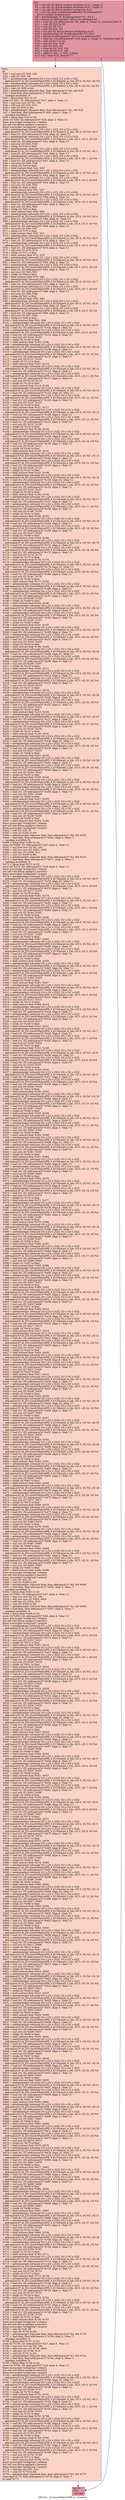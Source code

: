 digraph "CFG for '_Z11mult2MatrixPfS_S_' function" {
	label="CFG for '_Z11mult2MatrixPfS_S_' function";

	Node0x4961f60 [shape=record,color="#b70d28ff", style=filled, fillcolor="#b70d2870",label="{%3:\l  %4 = tail call i32 @llvm.amdgcn.workitem.id.x(), !range !4\l  %5 = tail call i32 @llvm.amdgcn.workitem.id.y(), !range !4\l  %6 = tail call i32 @llvm.amdgcn.workgroup.id.x()\l  %7 = tail call align 4 dereferenceable(64) i8 addrspace(4)*\l... @llvm.amdgcn.dispatch.ptr()\l  %8 = getelementptr i8, i8 addrspace(4)* %7, i64 4\l  %9 = bitcast i8 addrspace(4)* %8 to i16 addrspace(4)*\l  %10 = load i16, i16 addrspace(4)* %9, align 4, !range !5, !invariant.load !6\l  %11 = zext i16 %10 to i32\l  %12 = mul i32 %6, %11\l  %13 = add i32 %12, %4\l  %14 = tail call i32 @llvm.amdgcn.workgroup.id.y()\l  %15 = getelementptr i8, i8 addrspace(4)* %7, i64 6\l  %16 = bitcast i8 addrspace(4)* %15 to i16 addrspace(4)*\l  %17 = load i16, i16 addrspace(4)* %16, align 2, !range !5, !invariant.load !6\l  %18 = zext i16 %17 to i32\l  %19 = mul i32 %14, %18\l  %20 = add i32 %19, %5\l  %21 = icmp slt i32 %20, 100\l  %22 = icmp slt i32 %13, 100\l  %23 = select i1 %21, i1 %22, i1 false\l  br i1 %23, label %24, label %777\l|{<s0>T|<s1>F}}"];
	Node0x4961f60:s0 -> Node0x4965a20;
	Node0x4961f60:s1 -> Node0x4965ab0;
	Node0x4965a20 [shape=record,color="#3d50c3ff", style=filled, fillcolor="#f59c7d70",label="{%24:\l24:                                               \l  %25 = mul nsw i32 %20, 100\l  %26 = add i32 %25, %4\l  %27 = getelementptr inbounds [32 x [32 x i32]], [32 x [32 x i32]]\l... addrspace(3)* @_ZZ11mult2MatrixPfS_S_E13shared_m_tile, i32 0, i32 %5, i32 %4\l  %28 = getelementptr inbounds [32 x [32 x i32]], [32 x [32 x i32]]\l... addrspace(3)* @_ZZ11mult2MatrixPfS_S_E13shared_n_tile, i32 0, i32 %5, i32 %4\l  %29 = sext i32 %26 to i64\l  %30 = getelementptr inbounds float, float addrspace(1)* %0, i64 %29\l  %31 = load float, float addrspace(1)* %30, align 4, !tbaa !7,\l... !amdgpu.noclobber !6\l  %32 = fptosi float %31 to i32\l  store i32 %32, i32 addrspace(3)* %27, align 4, !tbaa !11\l  %33 = mul nuw nsw i32 %5, 100\l  %34 = add nsw i32 %33, %13\l  %35 = sext i32 %34 to i64\l  %36 = getelementptr inbounds float, float addrspace(1)* %1, i64 %35\l  %37 = load float, float addrspace(1)* %36, align 4, !tbaa !7,\l... !amdgpu.noclobber !6\l  %38 = fptosi float %37 to i32\l  store i32 %38, i32 addrspace(3)* %28, align 4, !tbaa !11\l  fence syncscope(\"workgroup\") release\l  tail call void @llvm.amdgcn.s.barrier()\l  fence syncscope(\"workgroup\") acquire\l  %39 = getelementptr inbounds [32 x [32 x i32]], [32 x [32 x i32]]\l... addrspace(3)* @_ZZ11mult2MatrixPfS_S_E13shared_m_tile, i32 0, i32 %5, i32 0\l  %40 = load i32, i32 addrspace(3)* %39, align 16, !tbaa !11\l  %41 = getelementptr inbounds [32 x [32 x i32]], [32 x [32 x i32]]\l... addrspace(3)* @_ZZ11mult2MatrixPfS_S_E13shared_n_tile, i32 0, i32 0, i32 %4\l  %42 = load i32, i32 addrspace(3)* %41, align 4, !tbaa !11\l  %43 = mul nsw i32 %42, %40\l  %44 = sitofp i32 %43 to float\l  %45 = getelementptr inbounds [32 x [32 x i32]], [32 x [32 x i32]]\l... addrspace(3)* @_ZZ11mult2MatrixPfS_S_E13shared_m_tile, i32 0, i32 %5, i32 1\l  %46 = load i32, i32 addrspace(3)* %45, align 4, !tbaa !11\l  %47 = getelementptr inbounds [32 x [32 x i32]], [32 x [32 x i32]]\l... addrspace(3)* @_ZZ11mult2MatrixPfS_S_E13shared_n_tile, i32 0, i32 1, i32 %4\l  %48 = load i32, i32 addrspace(3)* %47, align 4, !tbaa !11\l  %49 = mul nsw i32 %48, %46\l  %50 = sitofp i32 %49 to float\l  %51 = fadd contract float %44, %50\l  %52 = getelementptr inbounds [32 x [32 x i32]], [32 x [32 x i32]]\l... addrspace(3)* @_ZZ11mult2MatrixPfS_S_E13shared_m_tile, i32 0, i32 %5, i32 2\l  %53 = load i32, i32 addrspace(3)* %52, align 8, !tbaa !11\l  %54 = getelementptr inbounds [32 x [32 x i32]], [32 x [32 x i32]]\l... addrspace(3)* @_ZZ11mult2MatrixPfS_S_E13shared_n_tile, i32 0, i32 2, i32 %4\l  %55 = load i32, i32 addrspace(3)* %54, align 4, !tbaa !11\l  %56 = mul nsw i32 %55, %53\l  %57 = sitofp i32 %56 to float\l  %58 = fadd contract float %51, %57\l  %59 = getelementptr inbounds [32 x [32 x i32]], [32 x [32 x i32]]\l... addrspace(3)* @_ZZ11mult2MatrixPfS_S_E13shared_m_tile, i32 0, i32 %5, i32 3\l  %60 = load i32, i32 addrspace(3)* %59, align 4, !tbaa !11\l  %61 = getelementptr inbounds [32 x [32 x i32]], [32 x [32 x i32]]\l... addrspace(3)* @_ZZ11mult2MatrixPfS_S_E13shared_n_tile, i32 0, i32 3, i32 %4\l  %62 = load i32, i32 addrspace(3)* %61, align 4, !tbaa !11\l  %63 = mul nsw i32 %62, %60\l  %64 = sitofp i32 %63 to float\l  %65 = fadd contract float %58, %64\l  %66 = getelementptr inbounds [32 x [32 x i32]], [32 x [32 x i32]]\l... addrspace(3)* @_ZZ11mult2MatrixPfS_S_E13shared_m_tile, i32 0, i32 %5, i32 4\l  %67 = load i32, i32 addrspace(3)* %66, align 16, !tbaa !11\l  %68 = getelementptr inbounds [32 x [32 x i32]], [32 x [32 x i32]]\l... addrspace(3)* @_ZZ11mult2MatrixPfS_S_E13shared_n_tile, i32 0, i32 4, i32 %4\l  %69 = load i32, i32 addrspace(3)* %68, align 4, !tbaa !11\l  %70 = mul nsw i32 %69, %67\l  %71 = sitofp i32 %70 to float\l  %72 = fadd contract float %65, %71\l  %73 = getelementptr inbounds [32 x [32 x i32]], [32 x [32 x i32]]\l... addrspace(3)* @_ZZ11mult2MatrixPfS_S_E13shared_m_tile, i32 0, i32 %5, i32 5\l  %74 = load i32, i32 addrspace(3)* %73, align 4, !tbaa !11\l  %75 = getelementptr inbounds [32 x [32 x i32]], [32 x [32 x i32]]\l... addrspace(3)* @_ZZ11mult2MatrixPfS_S_E13shared_n_tile, i32 0, i32 5, i32 %4\l  %76 = load i32, i32 addrspace(3)* %75, align 4, !tbaa !11\l  %77 = mul nsw i32 %76, %74\l  %78 = sitofp i32 %77 to float\l  %79 = fadd contract float %72, %78\l  %80 = getelementptr inbounds [32 x [32 x i32]], [32 x [32 x i32]]\l... addrspace(3)* @_ZZ11mult2MatrixPfS_S_E13shared_m_tile, i32 0, i32 %5, i32 6\l  %81 = load i32, i32 addrspace(3)* %80, align 8, !tbaa !11\l  %82 = getelementptr inbounds [32 x [32 x i32]], [32 x [32 x i32]]\l... addrspace(3)* @_ZZ11mult2MatrixPfS_S_E13shared_n_tile, i32 0, i32 6, i32 %4\l  %83 = load i32, i32 addrspace(3)* %82, align 4, !tbaa !11\l  %84 = mul nsw i32 %83, %81\l  %85 = sitofp i32 %84 to float\l  %86 = fadd contract float %79, %85\l  %87 = getelementptr inbounds [32 x [32 x i32]], [32 x [32 x i32]]\l... addrspace(3)* @_ZZ11mult2MatrixPfS_S_E13shared_m_tile, i32 0, i32 %5, i32 7\l  %88 = load i32, i32 addrspace(3)* %87, align 4, !tbaa !11\l  %89 = getelementptr inbounds [32 x [32 x i32]], [32 x [32 x i32]]\l... addrspace(3)* @_ZZ11mult2MatrixPfS_S_E13shared_n_tile, i32 0, i32 7, i32 %4\l  %90 = load i32, i32 addrspace(3)* %89, align 4, !tbaa !11\l  %91 = mul nsw i32 %90, %88\l  %92 = sitofp i32 %91 to float\l  %93 = fadd contract float %86, %92\l  %94 = getelementptr inbounds [32 x [32 x i32]], [32 x [32 x i32]]\l... addrspace(3)* @_ZZ11mult2MatrixPfS_S_E13shared_m_tile, i32 0, i32 %5, i32 8\l  %95 = load i32, i32 addrspace(3)* %94, align 16, !tbaa !11\l  %96 = getelementptr inbounds [32 x [32 x i32]], [32 x [32 x i32]]\l... addrspace(3)* @_ZZ11mult2MatrixPfS_S_E13shared_n_tile, i32 0, i32 8, i32 %4\l  %97 = load i32, i32 addrspace(3)* %96, align 4, !tbaa !11\l  %98 = mul nsw i32 %97, %95\l  %99 = sitofp i32 %98 to float\l  %100 = fadd contract float %93, %99\l  %101 = getelementptr inbounds [32 x [32 x i32]], [32 x [32 x i32]]\l... addrspace(3)* @_ZZ11mult2MatrixPfS_S_E13shared_m_tile, i32 0, i32 %5, i32 9\l  %102 = load i32, i32 addrspace(3)* %101, align 4, !tbaa !11\l  %103 = getelementptr inbounds [32 x [32 x i32]], [32 x [32 x i32]]\l... addrspace(3)* @_ZZ11mult2MatrixPfS_S_E13shared_n_tile, i32 0, i32 9, i32 %4\l  %104 = load i32, i32 addrspace(3)* %103, align 4, !tbaa !11\l  %105 = mul nsw i32 %104, %102\l  %106 = sitofp i32 %105 to float\l  %107 = fadd contract float %100, %106\l  %108 = getelementptr inbounds [32 x [32 x i32]], [32 x [32 x i32]]\l... addrspace(3)* @_ZZ11mult2MatrixPfS_S_E13shared_m_tile, i32 0, i32 %5, i32 10\l  %109 = load i32, i32 addrspace(3)* %108, align 8, !tbaa !11\l  %110 = getelementptr inbounds [32 x [32 x i32]], [32 x [32 x i32]]\l... addrspace(3)* @_ZZ11mult2MatrixPfS_S_E13shared_n_tile, i32 0, i32 10, i32 %4\l  %111 = load i32, i32 addrspace(3)* %110, align 4, !tbaa !11\l  %112 = mul nsw i32 %111, %109\l  %113 = sitofp i32 %112 to float\l  %114 = fadd contract float %107, %113\l  %115 = getelementptr inbounds [32 x [32 x i32]], [32 x [32 x i32]]\l... addrspace(3)* @_ZZ11mult2MatrixPfS_S_E13shared_m_tile, i32 0, i32 %5, i32 11\l  %116 = load i32, i32 addrspace(3)* %115, align 4, !tbaa !11\l  %117 = getelementptr inbounds [32 x [32 x i32]], [32 x [32 x i32]]\l... addrspace(3)* @_ZZ11mult2MatrixPfS_S_E13shared_n_tile, i32 0, i32 11, i32 %4\l  %118 = load i32, i32 addrspace(3)* %117, align 4, !tbaa !11\l  %119 = mul nsw i32 %118, %116\l  %120 = sitofp i32 %119 to float\l  %121 = fadd contract float %114, %120\l  %122 = getelementptr inbounds [32 x [32 x i32]], [32 x [32 x i32]]\l... addrspace(3)* @_ZZ11mult2MatrixPfS_S_E13shared_m_tile, i32 0, i32 %5, i32 12\l  %123 = load i32, i32 addrspace(3)* %122, align 16, !tbaa !11\l  %124 = getelementptr inbounds [32 x [32 x i32]], [32 x [32 x i32]]\l... addrspace(3)* @_ZZ11mult2MatrixPfS_S_E13shared_n_tile, i32 0, i32 12, i32 %4\l  %125 = load i32, i32 addrspace(3)* %124, align 4, !tbaa !11\l  %126 = mul nsw i32 %125, %123\l  %127 = sitofp i32 %126 to float\l  %128 = fadd contract float %121, %127\l  %129 = getelementptr inbounds [32 x [32 x i32]], [32 x [32 x i32]]\l... addrspace(3)* @_ZZ11mult2MatrixPfS_S_E13shared_m_tile, i32 0, i32 %5, i32 13\l  %130 = load i32, i32 addrspace(3)* %129, align 4, !tbaa !11\l  %131 = getelementptr inbounds [32 x [32 x i32]], [32 x [32 x i32]]\l... addrspace(3)* @_ZZ11mult2MatrixPfS_S_E13shared_n_tile, i32 0, i32 13, i32 %4\l  %132 = load i32, i32 addrspace(3)* %131, align 4, !tbaa !11\l  %133 = mul nsw i32 %132, %130\l  %134 = sitofp i32 %133 to float\l  %135 = fadd contract float %128, %134\l  %136 = getelementptr inbounds [32 x [32 x i32]], [32 x [32 x i32]]\l... addrspace(3)* @_ZZ11mult2MatrixPfS_S_E13shared_m_tile, i32 0, i32 %5, i32 14\l  %137 = load i32, i32 addrspace(3)* %136, align 8, !tbaa !11\l  %138 = getelementptr inbounds [32 x [32 x i32]], [32 x [32 x i32]]\l... addrspace(3)* @_ZZ11mult2MatrixPfS_S_E13shared_n_tile, i32 0, i32 14, i32 %4\l  %139 = load i32, i32 addrspace(3)* %138, align 4, !tbaa !11\l  %140 = mul nsw i32 %139, %137\l  %141 = sitofp i32 %140 to float\l  %142 = fadd contract float %135, %141\l  %143 = getelementptr inbounds [32 x [32 x i32]], [32 x [32 x i32]]\l... addrspace(3)* @_ZZ11mult2MatrixPfS_S_E13shared_m_tile, i32 0, i32 %5, i32 15\l  %144 = load i32, i32 addrspace(3)* %143, align 4, !tbaa !11\l  %145 = getelementptr inbounds [32 x [32 x i32]], [32 x [32 x i32]]\l... addrspace(3)* @_ZZ11mult2MatrixPfS_S_E13shared_n_tile, i32 0, i32 15, i32 %4\l  %146 = load i32, i32 addrspace(3)* %145, align 4, !tbaa !11\l  %147 = mul nsw i32 %146, %144\l  %148 = sitofp i32 %147 to float\l  %149 = fadd contract float %142, %148\l  %150 = getelementptr inbounds [32 x [32 x i32]], [32 x [32 x i32]]\l... addrspace(3)* @_ZZ11mult2MatrixPfS_S_E13shared_m_tile, i32 0, i32 %5, i32 16\l  %151 = load i32, i32 addrspace(3)* %150, align 16, !tbaa !11\l  %152 = getelementptr inbounds [32 x [32 x i32]], [32 x [32 x i32]]\l... addrspace(3)* @_ZZ11mult2MatrixPfS_S_E13shared_n_tile, i32 0, i32 16, i32 %4\l  %153 = load i32, i32 addrspace(3)* %152, align 4, !tbaa !11\l  %154 = mul nsw i32 %153, %151\l  %155 = sitofp i32 %154 to float\l  %156 = fadd contract float %149, %155\l  %157 = getelementptr inbounds [32 x [32 x i32]], [32 x [32 x i32]]\l... addrspace(3)* @_ZZ11mult2MatrixPfS_S_E13shared_m_tile, i32 0, i32 %5, i32 17\l  %158 = load i32, i32 addrspace(3)* %157, align 4, !tbaa !11\l  %159 = getelementptr inbounds [32 x [32 x i32]], [32 x [32 x i32]]\l... addrspace(3)* @_ZZ11mult2MatrixPfS_S_E13shared_n_tile, i32 0, i32 17, i32 %4\l  %160 = load i32, i32 addrspace(3)* %159, align 4, !tbaa !11\l  %161 = mul nsw i32 %160, %158\l  %162 = sitofp i32 %161 to float\l  %163 = fadd contract float %156, %162\l  %164 = getelementptr inbounds [32 x [32 x i32]], [32 x [32 x i32]]\l... addrspace(3)* @_ZZ11mult2MatrixPfS_S_E13shared_m_tile, i32 0, i32 %5, i32 18\l  %165 = load i32, i32 addrspace(3)* %164, align 8, !tbaa !11\l  %166 = getelementptr inbounds [32 x [32 x i32]], [32 x [32 x i32]]\l... addrspace(3)* @_ZZ11mult2MatrixPfS_S_E13shared_n_tile, i32 0, i32 18, i32 %4\l  %167 = load i32, i32 addrspace(3)* %166, align 4, !tbaa !11\l  %168 = mul nsw i32 %167, %165\l  %169 = sitofp i32 %168 to float\l  %170 = fadd contract float %163, %169\l  %171 = getelementptr inbounds [32 x [32 x i32]], [32 x [32 x i32]]\l... addrspace(3)* @_ZZ11mult2MatrixPfS_S_E13shared_m_tile, i32 0, i32 %5, i32 19\l  %172 = load i32, i32 addrspace(3)* %171, align 4, !tbaa !11\l  %173 = getelementptr inbounds [32 x [32 x i32]], [32 x [32 x i32]]\l... addrspace(3)* @_ZZ11mult2MatrixPfS_S_E13shared_n_tile, i32 0, i32 19, i32 %4\l  %174 = load i32, i32 addrspace(3)* %173, align 4, !tbaa !11\l  %175 = mul nsw i32 %174, %172\l  %176 = sitofp i32 %175 to float\l  %177 = fadd contract float %170, %176\l  %178 = getelementptr inbounds [32 x [32 x i32]], [32 x [32 x i32]]\l... addrspace(3)* @_ZZ11mult2MatrixPfS_S_E13shared_m_tile, i32 0, i32 %5, i32 20\l  %179 = load i32, i32 addrspace(3)* %178, align 16, !tbaa !11\l  %180 = getelementptr inbounds [32 x [32 x i32]], [32 x [32 x i32]]\l... addrspace(3)* @_ZZ11mult2MatrixPfS_S_E13shared_n_tile, i32 0, i32 20, i32 %4\l  %181 = load i32, i32 addrspace(3)* %180, align 4, !tbaa !11\l  %182 = mul nsw i32 %181, %179\l  %183 = sitofp i32 %182 to float\l  %184 = fadd contract float %177, %183\l  %185 = getelementptr inbounds [32 x [32 x i32]], [32 x [32 x i32]]\l... addrspace(3)* @_ZZ11mult2MatrixPfS_S_E13shared_m_tile, i32 0, i32 %5, i32 21\l  %186 = load i32, i32 addrspace(3)* %185, align 4, !tbaa !11\l  %187 = getelementptr inbounds [32 x [32 x i32]], [32 x [32 x i32]]\l... addrspace(3)* @_ZZ11mult2MatrixPfS_S_E13shared_n_tile, i32 0, i32 21, i32 %4\l  %188 = load i32, i32 addrspace(3)* %187, align 4, !tbaa !11\l  %189 = mul nsw i32 %188, %186\l  %190 = sitofp i32 %189 to float\l  %191 = fadd contract float %184, %190\l  %192 = getelementptr inbounds [32 x [32 x i32]], [32 x [32 x i32]]\l... addrspace(3)* @_ZZ11mult2MatrixPfS_S_E13shared_m_tile, i32 0, i32 %5, i32 22\l  %193 = load i32, i32 addrspace(3)* %192, align 8, !tbaa !11\l  %194 = getelementptr inbounds [32 x [32 x i32]], [32 x [32 x i32]]\l... addrspace(3)* @_ZZ11mult2MatrixPfS_S_E13shared_n_tile, i32 0, i32 22, i32 %4\l  %195 = load i32, i32 addrspace(3)* %194, align 4, !tbaa !11\l  %196 = mul nsw i32 %195, %193\l  %197 = sitofp i32 %196 to float\l  %198 = fadd contract float %191, %197\l  %199 = getelementptr inbounds [32 x [32 x i32]], [32 x [32 x i32]]\l... addrspace(3)* @_ZZ11mult2MatrixPfS_S_E13shared_m_tile, i32 0, i32 %5, i32 23\l  %200 = load i32, i32 addrspace(3)* %199, align 4, !tbaa !11\l  %201 = getelementptr inbounds [32 x [32 x i32]], [32 x [32 x i32]]\l... addrspace(3)* @_ZZ11mult2MatrixPfS_S_E13shared_n_tile, i32 0, i32 23, i32 %4\l  %202 = load i32, i32 addrspace(3)* %201, align 4, !tbaa !11\l  %203 = mul nsw i32 %202, %200\l  %204 = sitofp i32 %203 to float\l  %205 = fadd contract float %198, %204\l  %206 = getelementptr inbounds [32 x [32 x i32]], [32 x [32 x i32]]\l... addrspace(3)* @_ZZ11mult2MatrixPfS_S_E13shared_m_tile, i32 0, i32 %5, i32 24\l  %207 = load i32, i32 addrspace(3)* %206, align 16, !tbaa !11\l  %208 = getelementptr inbounds [32 x [32 x i32]], [32 x [32 x i32]]\l... addrspace(3)* @_ZZ11mult2MatrixPfS_S_E13shared_n_tile, i32 0, i32 24, i32 %4\l  %209 = load i32, i32 addrspace(3)* %208, align 4, !tbaa !11\l  %210 = mul nsw i32 %209, %207\l  %211 = sitofp i32 %210 to float\l  %212 = fadd contract float %205, %211\l  %213 = getelementptr inbounds [32 x [32 x i32]], [32 x [32 x i32]]\l... addrspace(3)* @_ZZ11mult2MatrixPfS_S_E13shared_m_tile, i32 0, i32 %5, i32 25\l  %214 = load i32, i32 addrspace(3)* %213, align 4, !tbaa !11\l  %215 = getelementptr inbounds [32 x [32 x i32]], [32 x [32 x i32]]\l... addrspace(3)* @_ZZ11mult2MatrixPfS_S_E13shared_n_tile, i32 0, i32 25, i32 %4\l  %216 = load i32, i32 addrspace(3)* %215, align 4, !tbaa !11\l  %217 = mul nsw i32 %216, %214\l  %218 = sitofp i32 %217 to float\l  %219 = fadd contract float %212, %218\l  %220 = getelementptr inbounds [32 x [32 x i32]], [32 x [32 x i32]]\l... addrspace(3)* @_ZZ11mult2MatrixPfS_S_E13shared_m_tile, i32 0, i32 %5, i32 26\l  %221 = load i32, i32 addrspace(3)* %220, align 8, !tbaa !11\l  %222 = getelementptr inbounds [32 x [32 x i32]], [32 x [32 x i32]]\l... addrspace(3)* @_ZZ11mult2MatrixPfS_S_E13shared_n_tile, i32 0, i32 26, i32 %4\l  %223 = load i32, i32 addrspace(3)* %222, align 4, !tbaa !11\l  %224 = mul nsw i32 %223, %221\l  %225 = sitofp i32 %224 to float\l  %226 = fadd contract float %219, %225\l  %227 = getelementptr inbounds [32 x [32 x i32]], [32 x [32 x i32]]\l... addrspace(3)* @_ZZ11mult2MatrixPfS_S_E13shared_m_tile, i32 0, i32 %5, i32 27\l  %228 = load i32, i32 addrspace(3)* %227, align 4, !tbaa !11\l  %229 = getelementptr inbounds [32 x [32 x i32]], [32 x [32 x i32]]\l... addrspace(3)* @_ZZ11mult2MatrixPfS_S_E13shared_n_tile, i32 0, i32 27, i32 %4\l  %230 = load i32, i32 addrspace(3)* %229, align 4, !tbaa !11\l  %231 = mul nsw i32 %230, %228\l  %232 = sitofp i32 %231 to float\l  %233 = fadd contract float %226, %232\l  %234 = getelementptr inbounds [32 x [32 x i32]], [32 x [32 x i32]]\l... addrspace(3)* @_ZZ11mult2MatrixPfS_S_E13shared_m_tile, i32 0, i32 %5, i32 28\l  %235 = load i32, i32 addrspace(3)* %234, align 16, !tbaa !11\l  %236 = getelementptr inbounds [32 x [32 x i32]], [32 x [32 x i32]]\l... addrspace(3)* @_ZZ11mult2MatrixPfS_S_E13shared_n_tile, i32 0, i32 28, i32 %4\l  %237 = load i32, i32 addrspace(3)* %236, align 4, !tbaa !11\l  %238 = mul nsw i32 %237, %235\l  %239 = sitofp i32 %238 to float\l  %240 = fadd contract float %233, %239\l  %241 = getelementptr inbounds [32 x [32 x i32]], [32 x [32 x i32]]\l... addrspace(3)* @_ZZ11mult2MatrixPfS_S_E13shared_m_tile, i32 0, i32 %5, i32 29\l  %242 = load i32, i32 addrspace(3)* %241, align 4, !tbaa !11\l  %243 = getelementptr inbounds [32 x [32 x i32]], [32 x [32 x i32]]\l... addrspace(3)* @_ZZ11mult2MatrixPfS_S_E13shared_n_tile, i32 0, i32 29, i32 %4\l  %244 = load i32, i32 addrspace(3)* %243, align 4, !tbaa !11\l  %245 = mul nsw i32 %244, %242\l  %246 = sitofp i32 %245 to float\l  %247 = fadd contract float %240, %246\l  %248 = getelementptr inbounds [32 x [32 x i32]], [32 x [32 x i32]]\l... addrspace(3)* @_ZZ11mult2MatrixPfS_S_E13shared_m_tile, i32 0, i32 %5, i32 30\l  %249 = load i32, i32 addrspace(3)* %248, align 8, !tbaa !11\l  %250 = getelementptr inbounds [32 x [32 x i32]], [32 x [32 x i32]]\l... addrspace(3)* @_ZZ11mult2MatrixPfS_S_E13shared_n_tile, i32 0, i32 30, i32 %4\l  %251 = load i32, i32 addrspace(3)* %250, align 4, !tbaa !11\l  %252 = mul nsw i32 %251, %249\l  %253 = sitofp i32 %252 to float\l  %254 = fadd contract float %247, %253\l  %255 = getelementptr inbounds [32 x [32 x i32]], [32 x [32 x i32]]\l... addrspace(3)* @_ZZ11mult2MatrixPfS_S_E13shared_m_tile, i32 0, i32 %5, i32 31\l  %256 = load i32, i32 addrspace(3)* %255, align 4, !tbaa !11\l  %257 = getelementptr inbounds [32 x [32 x i32]], [32 x [32 x i32]]\l... addrspace(3)* @_ZZ11mult2MatrixPfS_S_E13shared_n_tile, i32 0, i32 31, i32 %4\l  %258 = load i32, i32 addrspace(3)* %257, align 4, !tbaa !11\l  %259 = mul nsw i32 %258, %256\l  %260 = sitofp i32 %259 to float\l  %261 = fadd contract float %254, %260\l  fence syncscope(\"workgroup\") release\l  tail call void @llvm.amdgcn.s.barrier()\l  fence syncscope(\"workgroup\") acquire\l  %262 = add i32 %26, 32\l  %263 = sext i32 %262 to i64\l  %264 = getelementptr inbounds float, float addrspace(1)* %0, i64 %263\l  %265 = load float, float addrspace(1)* %264, align 4, !tbaa !7,\l... !amdgpu.noclobber !6\l  %266 = fptosi float %265 to i32\l  store i32 %266, i32 addrspace(3)* %27, align 4, !tbaa !11\l  %267 = mul nuw nsw i32 %5, 100\l  %268 = add nuw nsw i32 %267, 3200\l  %269 = add nsw i32 %268, %13\l  %270 = sext i32 %269 to i64\l  %271 = getelementptr inbounds float, float addrspace(1)* %1, i64 %270\l  %272 = load float, float addrspace(1)* %271, align 4, !tbaa !7,\l... !amdgpu.noclobber !6\l  %273 = fptosi float %272 to i32\l  store i32 %273, i32 addrspace(3)* %28, align 4, !tbaa !11\l  fence syncscope(\"workgroup\") release\l  tail call void @llvm.amdgcn.s.barrier()\l  fence syncscope(\"workgroup\") acquire\l  %274 = getelementptr inbounds [32 x [32 x i32]], [32 x [32 x i32]]\l... addrspace(3)* @_ZZ11mult2MatrixPfS_S_E13shared_m_tile, i32 0, i32 %5, i32 0\l  %275 = load i32, i32 addrspace(3)* %274, align 16, !tbaa !11\l  %276 = getelementptr inbounds [32 x [32 x i32]], [32 x [32 x i32]]\l... addrspace(3)* @_ZZ11mult2MatrixPfS_S_E13shared_n_tile, i32 0, i32 0, i32 %4\l  %277 = load i32, i32 addrspace(3)* %276, align 4, !tbaa !11\l  %278 = mul nsw i32 %277, %275\l  %279 = sitofp i32 %278 to float\l  %280 = fadd contract float %261, %279\l  %281 = getelementptr inbounds [32 x [32 x i32]], [32 x [32 x i32]]\l... addrspace(3)* @_ZZ11mult2MatrixPfS_S_E13shared_m_tile, i32 0, i32 %5, i32 1\l  %282 = load i32, i32 addrspace(3)* %281, align 4, !tbaa !11\l  %283 = getelementptr inbounds [32 x [32 x i32]], [32 x [32 x i32]]\l... addrspace(3)* @_ZZ11mult2MatrixPfS_S_E13shared_n_tile, i32 0, i32 1, i32 %4\l  %284 = load i32, i32 addrspace(3)* %283, align 4, !tbaa !11\l  %285 = mul nsw i32 %284, %282\l  %286 = sitofp i32 %285 to float\l  %287 = fadd contract float %280, %286\l  %288 = getelementptr inbounds [32 x [32 x i32]], [32 x [32 x i32]]\l... addrspace(3)* @_ZZ11mult2MatrixPfS_S_E13shared_m_tile, i32 0, i32 %5, i32 2\l  %289 = load i32, i32 addrspace(3)* %288, align 8, !tbaa !11\l  %290 = getelementptr inbounds [32 x [32 x i32]], [32 x [32 x i32]]\l... addrspace(3)* @_ZZ11mult2MatrixPfS_S_E13shared_n_tile, i32 0, i32 2, i32 %4\l  %291 = load i32, i32 addrspace(3)* %290, align 4, !tbaa !11\l  %292 = mul nsw i32 %291, %289\l  %293 = sitofp i32 %292 to float\l  %294 = fadd contract float %287, %293\l  %295 = getelementptr inbounds [32 x [32 x i32]], [32 x [32 x i32]]\l... addrspace(3)* @_ZZ11mult2MatrixPfS_S_E13shared_m_tile, i32 0, i32 %5, i32 3\l  %296 = load i32, i32 addrspace(3)* %295, align 4, !tbaa !11\l  %297 = getelementptr inbounds [32 x [32 x i32]], [32 x [32 x i32]]\l... addrspace(3)* @_ZZ11mult2MatrixPfS_S_E13shared_n_tile, i32 0, i32 3, i32 %4\l  %298 = load i32, i32 addrspace(3)* %297, align 4, !tbaa !11\l  %299 = mul nsw i32 %298, %296\l  %300 = sitofp i32 %299 to float\l  %301 = fadd contract float %294, %300\l  %302 = getelementptr inbounds [32 x [32 x i32]], [32 x [32 x i32]]\l... addrspace(3)* @_ZZ11mult2MatrixPfS_S_E13shared_m_tile, i32 0, i32 %5, i32 4\l  %303 = load i32, i32 addrspace(3)* %302, align 16, !tbaa !11\l  %304 = getelementptr inbounds [32 x [32 x i32]], [32 x [32 x i32]]\l... addrspace(3)* @_ZZ11mult2MatrixPfS_S_E13shared_n_tile, i32 0, i32 4, i32 %4\l  %305 = load i32, i32 addrspace(3)* %304, align 4, !tbaa !11\l  %306 = mul nsw i32 %305, %303\l  %307 = sitofp i32 %306 to float\l  %308 = fadd contract float %301, %307\l  %309 = getelementptr inbounds [32 x [32 x i32]], [32 x [32 x i32]]\l... addrspace(3)* @_ZZ11mult2MatrixPfS_S_E13shared_m_tile, i32 0, i32 %5, i32 5\l  %310 = load i32, i32 addrspace(3)* %309, align 4, !tbaa !11\l  %311 = getelementptr inbounds [32 x [32 x i32]], [32 x [32 x i32]]\l... addrspace(3)* @_ZZ11mult2MatrixPfS_S_E13shared_n_tile, i32 0, i32 5, i32 %4\l  %312 = load i32, i32 addrspace(3)* %311, align 4, !tbaa !11\l  %313 = mul nsw i32 %312, %310\l  %314 = sitofp i32 %313 to float\l  %315 = fadd contract float %308, %314\l  %316 = getelementptr inbounds [32 x [32 x i32]], [32 x [32 x i32]]\l... addrspace(3)* @_ZZ11mult2MatrixPfS_S_E13shared_m_tile, i32 0, i32 %5, i32 6\l  %317 = load i32, i32 addrspace(3)* %316, align 8, !tbaa !11\l  %318 = getelementptr inbounds [32 x [32 x i32]], [32 x [32 x i32]]\l... addrspace(3)* @_ZZ11mult2MatrixPfS_S_E13shared_n_tile, i32 0, i32 6, i32 %4\l  %319 = load i32, i32 addrspace(3)* %318, align 4, !tbaa !11\l  %320 = mul nsw i32 %319, %317\l  %321 = sitofp i32 %320 to float\l  %322 = fadd contract float %315, %321\l  %323 = getelementptr inbounds [32 x [32 x i32]], [32 x [32 x i32]]\l... addrspace(3)* @_ZZ11mult2MatrixPfS_S_E13shared_m_tile, i32 0, i32 %5, i32 7\l  %324 = load i32, i32 addrspace(3)* %323, align 4, !tbaa !11\l  %325 = getelementptr inbounds [32 x [32 x i32]], [32 x [32 x i32]]\l... addrspace(3)* @_ZZ11mult2MatrixPfS_S_E13shared_n_tile, i32 0, i32 7, i32 %4\l  %326 = load i32, i32 addrspace(3)* %325, align 4, !tbaa !11\l  %327 = mul nsw i32 %326, %324\l  %328 = sitofp i32 %327 to float\l  %329 = fadd contract float %322, %328\l  %330 = getelementptr inbounds [32 x [32 x i32]], [32 x [32 x i32]]\l... addrspace(3)* @_ZZ11mult2MatrixPfS_S_E13shared_m_tile, i32 0, i32 %5, i32 8\l  %331 = load i32, i32 addrspace(3)* %330, align 16, !tbaa !11\l  %332 = getelementptr inbounds [32 x [32 x i32]], [32 x [32 x i32]]\l... addrspace(3)* @_ZZ11mult2MatrixPfS_S_E13shared_n_tile, i32 0, i32 8, i32 %4\l  %333 = load i32, i32 addrspace(3)* %332, align 4, !tbaa !11\l  %334 = mul nsw i32 %333, %331\l  %335 = sitofp i32 %334 to float\l  %336 = fadd contract float %329, %335\l  %337 = getelementptr inbounds [32 x [32 x i32]], [32 x [32 x i32]]\l... addrspace(3)* @_ZZ11mult2MatrixPfS_S_E13shared_m_tile, i32 0, i32 %5, i32 9\l  %338 = load i32, i32 addrspace(3)* %337, align 4, !tbaa !11\l  %339 = getelementptr inbounds [32 x [32 x i32]], [32 x [32 x i32]]\l... addrspace(3)* @_ZZ11mult2MatrixPfS_S_E13shared_n_tile, i32 0, i32 9, i32 %4\l  %340 = load i32, i32 addrspace(3)* %339, align 4, !tbaa !11\l  %341 = mul nsw i32 %340, %338\l  %342 = sitofp i32 %341 to float\l  %343 = fadd contract float %336, %342\l  %344 = getelementptr inbounds [32 x [32 x i32]], [32 x [32 x i32]]\l... addrspace(3)* @_ZZ11mult2MatrixPfS_S_E13shared_m_tile, i32 0, i32 %5, i32 10\l  %345 = load i32, i32 addrspace(3)* %344, align 8, !tbaa !11\l  %346 = getelementptr inbounds [32 x [32 x i32]], [32 x [32 x i32]]\l... addrspace(3)* @_ZZ11mult2MatrixPfS_S_E13shared_n_tile, i32 0, i32 10, i32 %4\l  %347 = load i32, i32 addrspace(3)* %346, align 4, !tbaa !11\l  %348 = mul nsw i32 %347, %345\l  %349 = sitofp i32 %348 to float\l  %350 = fadd contract float %343, %349\l  %351 = getelementptr inbounds [32 x [32 x i32]], [32 x [32 x i32]]\l... addrspace(3)* @_ZZ11mult2MatrixPfS_S_E13shared_m_tile, i32 0, i32 %5, i32 11\l  %352 = load i32, i32 addrspace(3)* %351, align 4, !tbaa !11\l  %353 = getelementptr inbounds [32 x [32 x i32]], [32 x [32 x i32]]\l... addrspace(3)* @_ZZ11mult2MatrixPfS_S_E13shared_n_tile, i32 0, i32 11, i32 %4\l  %354 = load i32, i32 addrspace(3)* %353, align 4, !tbaa !11\l  %355 = mul nsw i32 %354, %352\l  %356 = sitofp i32 %355 to float\l  %357 = fadd contract float %350, %356\l  %358 = getelementptr inbounds [32 x [32 x i32]], [32 x [32 x i32]]\l... addrspace(3)* @_ZZ11mult2MatrixPfS_S_E13shared_m_tile, i32 0, i32 %5, i32 12\l  %359 = load i32, i32 addrspace(3)* %358, align 16, !tbaa !11\l  %360 = getelementptr inbounds [32 x [32 x i32]], [32 x [32 x i32]]\l... addrspace(3)* @_ZZ11mult2MatrixPfS_S_E13shared_n_tile, i32 0, i32 12, i32 %4\l  %361 = load i32, i32 addrspace(3)* %360, align 4, !tbaa !11\l  %362 = mul nsw i32 %361, %359\l  %363 = sitofp i32 %362 to float\l  %364 = fadd contract float %357, %363\l  %365 = getelementptr inbounds [32 x [32 x i32]], [32 x [32 x i32]]\l... addrspace(3)* @_ZZ11mult2MatrixPfS_S_E13shared_m_tile, i32 0, i32 %5, i32 13\l  %366 = load i32, i32 addrspace(3)* %365, align 4, !tbaa !11\l  %367 = getelementptr inbounds [32 x [32 x i32]], [32 x [32 x i32]]\l... addrspace(3)* @_ZZ11mult2MatrixPfS_S_E13shared_n_tile, i32 0, i32 13, i32 %4\l  %368 = load i32, i32 addrspace(3)* %367, align 4, !tbaa !11\l  %369 = mul nsw i32 %368, %366\l  %370 = sitofp i32 %369 to float\l  %371 = fadd contract float %364, %370\l  %372 = getelementptr inbounds [32 x [32 x i32]], [32 x [32 x i32]]\l... addrspace(3)* @_ZZ11mult2MatrixPfS_S_E13shared_m_tile, i32 0, i32 %5, i32 14\l  %373 = load i32, i32 addrspace(3)* %372, align 8, !tbaa !11\l  %374 = getelementptr inbounds [32 x [32 x i32]], [32 x [32 x i32]]\l... addrspace(3)* @_ZZ11mult2MatrixPfS_S_E13shared_n_tile, i32 0, i32 14, i32 %4\l  %375 = load i32, i32 addrspace(3)* %374, align 4, !tbaa !11\l  %376 = mul nsw i32 %375, %373\l  %377 = sitofp i32 %376 to float\l  %378 = fadd contract float %371, %377\l  %379 = getelementptr inbounds [32 x [32 x i32]], [32 x [32 x i32]]\l... addrspace(3)* @_ZZ11mult2MatrixPfS_S_E13shared_m_tile, i32 0, i32 %5, i32 15\l  %380 = load i32, i32 addrspace(3)* %379, align 4, !tbaa !11\l  %381 = getelementptr inbounds [32 x [32 x i32]], [32 x [32 x i32]]\l... addrspace(3)* @_ZZ11mult2MatrixPfS_S_E13shared_n_tile, i32 0, i32 15, i32 %4\l  %382 = load i32, i32 addrspace(3)* %381, align 4, !tbaa !11\l  %383 = mul nsw i32 %382, %380\l  %384 = sitofp i32 %383 to float\l  %385 = fadd contract float %378, %384\l  %386 = getelementptr inbounds [32 x [32 x i32]], [32 x [32 x i32]]\l... addrspace(3)* @_ZZ11mult2MatrixPfS_S_E13shared_m_tile, i32 0, i32 %5, i32 16\l  %387 = load i32, i32 addrspace(3)* %386, align 16, !tbaa !11\l  %388 = getelementptr inbounds [32 x [32 x i32]], [32 x [32 x i32]]\l... addrspace(3)* @_ZZ11mult2MatrixPfS_S_E13shared_n_tile, i32 0, i32 16, i32 %4\l  %389 = load i32, i32 addrspace(3)* %388, align 4, !tbaa !11\l  %390 = mul nsw i32 %389, %387\l  %391 = sitofp i32 %390 to float\l  %392 = fadd contract float %385, %391\l  %393 = getelementptr inbounds [32 x [32 x i32]], [32 x [32 x i32]]\l... addrspace(3)* @_ZZ11mult2MatrixPfS_S_E13shared_m_tile, i32 0, i32 %5, i32 17\l  %394 = load i32, i32 addrspace(3)* %393, align 4, !tbaa !11\l  %395 = getelementptr inbounds [32 x [32 x i32]], [32 x [32 x i32]]\l... addrspace(3)* @_ZZ11mult2MatrixPfS_S_E13shared_n_tile, i32 0, i32 17, i32 %4\l  %396 = load i32, i32 addrspace(3)* %395, align 4, !tbaa !11\l  %397 = mul nsw i32 %396, %394\l  %398 = sitofp i32 %397 to float\l  %399 = fadd contract float %392, %398\l  %400 = getelementptr inbounds [32 x [32 x i32]], [32 x [32 x i32]]\l... addrspace(3)* @_ZZ11mult2MatrixPfS_S_E13shared_m_tile, i32 0, i32 %5, i32 18\l  %401 = load i32, i32 addrspace(3)* %400, align 8, !tbaa !11\l  %402 = getelementptr inbounds [32 x [32 x i32]], [32 x [32 x i32]]\l... addrspace(3)* @_ZZ11mult2MatrixPfS_S_E13shared_n_tile, i32 0, i32 18, i32 %4\l  %403 = load i32, i32 addrspace(3)* %402, align 4, !tbaa !11\l  %404 = mul nsw i32 %403, %401\l  %405 = sitofp i32 %404 to float\l  %406 = fadd contract float %399, %405\l  %407 = getelementptr inbounds [32 x [32 x i32]], [32 x [32 x i32]]\l... addrspace(3)* @_ZZ11mult2MatrixPfS_S_E13shared_m_tile, i32 0, i32 %5, i32 19\l  %408 = load i32, i32 addrspace(3)* %407, align 4, !tbaa !11\l  %409 = getelementptr inbounds [32 x [32 x i32]], [32 x [32 x i32]]\l... addrspace(3)* @_ZZ11mult2MatrixPfS_S_E13shared_n_tile, i32 0, i32 19, i32 %4\l  %410 = load i32, i32 addrspace(3)* %409, align 4, !tbaa !11\l  %411 = mul nsw i32 %410, %408\l  %412 = sitofp i32 %411 to float\l  %413 = fadd contract float %406, %412\l  %414 = getelementptr inbounds [32 x [32 x i32]], [32 x [32 x i32]]\l... addrspace(3)* @_ZZ11mult2MatrixPfS_S_E13shared_m_tile, i32 0, i32 %5, i32 20\l  %415 = load i32, i32 addrspace(3)* %414, align 16, !tbaa !11\l  %416 = getelementptr inbounds [32 x [32 x i32]], [32 x [32 x i32]]\l... addrspace(3)* @_ZZ11mult2MatrixPfS_S_E13shared_n_tile, i32 0, i32 20, i32 %4\l  %417 = load i32, i32 addrspace(3)* %416, align 4, !tbaa !11\l  %418 = mul nsw i32 %417, %415\l  %419 = sitofp i32 %418 to float\l  %420 = fadd contract float %413, %419\l  %421 = getelementptr inbounds [32 x [32 x i32]], [32 x [32 x i32]]\l... addrspace(3)* @_ZZ11mult2MatrixPfS_S_E13shared_m_tile, i32 0, i32 %5, i32 21\l  %422 = load i32, i32 addrspace(3)* %421, align 4, !tbaa !11\l  %423 = getelementptr inbounds [32 x [32 x i32]], [32 x [32 x i32]]\l... addrspace(3)* @_ZZ11mult2MatrixPfS_S_E13shared_n_tile, i32 0, i32 21, i32 %4\l  %424 = load i32, i32 addrspace(3)* %423, align 4, !tbaa !11\l  %425 = mul nsw i32 %424, %422\l  %426 = sitofp i32 %425 to float\l  %427 = fadd contract float %420, %426\l  %428 = getelementptr inbounds [32 x [32 x i32]], [32 x [32 x i32]]\l... addrspace(3)* @_ZZ11mult2MatrixPfS_S_E13shared_m_tile, i32 0, i32 %5, i32 22\l  %429 = load i32, i32 addrspace(3)* %428, align 8, !tbaa !11\l  %430 = getelementptr inbounds [32 x [32 x i32]], [32 x [32 x i32]]\l... addrspace(3)* @_ZZ11mult2MatrixPfS_S_E13shared_n_tile, i32 0, i32 22, i32 %4\l  %431 = load i32, i32 addrspace(3)* %430, align 4, !tbaa !11\l  %432 = mul nsw i32 %431, %429\l  %433 = sitofp i32 %432 to float\l  %434 = fadd contract float %427, %433\l  %435 = getelementptr inbounds [32 x [32 x i32]], [32 x [32 x i32]]\l... addrspace(3)* @_ZZ11mult2MatrixPfS_S_E13shared_m_tile, i32 0, i32 %5, i32 23\l  %436 = load i32, i32 addrspace(3)* %435, align 4, !tbaa !11\l  %437 = getelementptr inbounds [32 x [32 x i32]], [32 x [32 x i32]]\l... addrspace(3)* @_ZZ11mult2MatrixPfS_S_E13shared_n_tile, i32 0, i32 23, i32 %4\l  %438 = load i32, i32 addrspace(3)* %437, align 4, !tbaa !11\l  %439 = mul nsw i32 %438, %436\l  %440 = sitofp i32 %439 to float\l  %441 = fadd contract float %434, %440\l  %442 = getelementptr inbounds [32 x [32 x i32]], [32 x [32 x i32]]\l... addrspace(3)* @_ZZ11mult2MatrixPfS_S_E13shared_m_tile, i32 0, i32 %5, i32 24\l  %443 = load i32, i32 addrspace(3)* %442, align 16, !tbaa !11\l  %444 = getelementptr inbounds [32 x [32 x i32]], [32 x [32 x i32]]\l... addrspace(3)* @_ZZ11mult2MatrixPfS_S_E13shared_n_tile, i32 0, i32 24, i32 %4\l  %445 = load i32, i32 addrspace(3)* %444, align 4, !tbaa !11\l  %446 = mul nsw i32 %445, %443\l  %447 = sitofp i32 %446 to float\l  %448 = fadd contract float %441, %447\l  %449 = getelementptr inbounds [32 x [32 x i32]], [32 x [32 x i32]]\l... addrspace(3)* @_ZZ11mult2MatrixPfS_S_E13shared_m_tile, i32 0, i32 %5, i32 25\l  %450 = load i32, i32 addrspace(3)* %449, align 4, !tbaa !11\l  %451 = getelementptr inbounds [32 x [32 x i32]], [32 x [32 x i32]]\l... addrspace(3)* @_ZZ11mult2MatrixPfS_S_E13shared_n_tile, i32 0, i32 25, i32 %4\l  %452 = load i32, i32 addrspace(3)* %451, align 4, !tbaa !11\l  %453 = mul nsw i32 %452, %450\l  %454 = sitofp i32 %453 to float\l  %455 = fadd contract float %448, %454\l  %456 = getelementptr inbounds [32 x [32 x i32]], [32 x [32 x i32]]\l... addrspace(3)* @_ZZ11mult2MatrixPfS_S_E13shared_m_tile, i32 0, i32 %5, i32 26\l  %457 = load i32, i32 addrspace(3)* %456, align 8, !tbaa !11\l  %458 = getelementptr inbounds [32 x [32 x i32]], [32 x [32 x i32]]\l... addrspace(3)* @_ZZ11mult2MatrixPfS_S_E13shared_n_tile, i32 0, i32 26, i32 %4\l  %459 = load i32, i32 addrspace(3)* %458, align 4, !tbaa !11\l  %460 = mul nsw i32 %459, %457\l  %461 = sitofp i32 %460 to float\l  %462 = fadd contract float %455, %461\l  %463 = getelementptr inbounds [32 x [32 x i32]], [32 x [32 x i32]]\l... addrspace(3)* @_ZZ11mult2MatrixPfS_S_E13shared_m_tile, i32 0, i32 %5, i32 27\l  %464 = load i32, i32 addrspace(3)* %463, align 4, !tbaa !11\l  %465 = getelementptr inbounds [32 x [32 x i32]], [32 x [32 x i32]]\l... addrspace(3)* @_ZZ11mult2MatrixPfS_S_E13shared_n_tile, i32 0, i32 27, i32 %4\l  %466 = load i32, i32 addrspace(3)* %465, align 4, !tbaa !11\l  %467 = mul nsw i32 %466, %464\l  %468 = sitofp i32 %467 to float\l  %469 = fadd contract float %462, %468\l  %470 = getelementptr inbounds [32 x [32 x i32]], [32 x [32 x i32]]\l... addrspace(3)* @_ZZ11mult2MatrixPfS_S_E13shared_m_tile, i32 0, i32 %5, i32 28\l  %471 = load i32, i32 addrspace(3)* %470, align 16, !tbaa !11\l  %472 = getelementptr inbounds [32 x [32 x i32]], [32 x [32 x i32]]\l... addrspace(3)* @_ZZ11mult2MatrixPfS_S_E13shared_n_tile, i32 0, i32 28, i32 %4\l  %473 = load i32, i32 addrspace(3)* %472, align 4, !tbaa !11\l  %474 = mul nsw i32 %473, %471\l  %475 = sitofp i32 %474 to float\l  %476 = fadd contract float %469, %475\l  %477 = getelementptr inbounds [32 x [32 x i32]], [32 x [32 x i32]]\l... addrspace(3)* @_ZZ11mult2MatrixPfS_S_E13shared_m_tile, i32 0, i32 %5, i32 29\l  %478 = load i32, i32 addrspace(3)* %477, align 4, !tbaa !11\l  %479 = getelementptr inbounds [32 x [32 x i32]], [32 x [32 x i32]]\l... addrspace(3)* @_ZZ11mult2MatrixPfS_S_E13shared_n_tile, i32 0, i32 29, i32 %4\l  %480 = load i32, i32 addrspace(3)* %479, align 4, !tbaa !11\l  %481 = mul nsw i32 %480, %478\l  %482 = sitofp i32 %481 to float\l  %483 = fadd contract float %476, %482\l  %484 = getelementptr inbounds [32 x [32 x i32]], [32 x [32 x i32]]\l... addrspace(3)* @_ZZ11mult2MatrixPfS_S_E13shared_m_tile, i32 0, i32 %5, i32 30\l  %485 = load i32, i32 addrspace(3)* %484, align 8, !tbaa !11\l  %486 = getelementptr inbounds [32 x [32 x i32]], [32 x [32 x i32]]\l... addrspace(3)* @_ZZ11mult2MatrixPfS_S_E13shared_n_tile, i32 0, i32 30, i32 %4\l  %487 = load i32, i32 addrspace(3)* %486, align 4, !tbaa !11\l  %488 = mul nsw i32 %487, %485\l  %489 = sitofp i32 %488 to float\l  %490 = fadd contract float %483, %489\l  %491 = getelementptr inbounds [32 x [32 x i32]], [32 x [32 x i32]]\l... addrspace(3)* @_ZZ11mult2MatrixPfS_S_E13shared_m_tile, i32 0, i32 %5, i32 31\l  %492 = load i32, i32 addrspace(3)* %491, align 4, !tbaa !11\l  %493 = getelementptr inbounds [32 x [32 x i32]], [32 x [32 x i32]]\l... addrspace(3)* @_ZZ11mult2MatrixPfS_S_E13shared_n_tile, i32 0, i32 31, i32 %4\l  %494 = load i32, i32 addrspace(3)* %493, align 4, !tbaa !11\l  %495 = mul nsw i32 %494, %492\l  %496 = sitofp i32 %495 to float\l  %497 = fadd contract float %490, %496\l  fence syncscope(\"workgroup\") release\l  tail call void @llvm.amdgcn.s.barrier()\l  fence syncscope(\"workgroup\") acquire\l  %498 = add i32 %26, 64\l  %499 = sext i32 %498 to i64\l  %500 = getelementptr inbounds float, float addrspace(1)* %0, i64 %499\l  %501 = load float, float addrspace(1)* %500, align 4, !tbaa !7,\l... !amdgpu.noclobber !6\l  %502 = fptosi float %501 to i32\l  store i32 %502, i32 addrspace(3)* %27, align 4, !tbaa !11\l  %503 = mul nuw nsw i32 %5, 100\l  %504 = add nuw nsw i32 %503, 6400\l  %505 = add nsw i32 %504, %13\l  %506 = sext i32 %505 to i64\l  %507 = getelementptr inbounds float, float addrspace(1)* %1, i64 %506\l  %508 = load float, float addrspace(1)* %507, align 4, !tbaa !7,\l... !amdgpu.noclobber !6\l  %509 = fptosi float %508 to i32\l  store i32 %509, i32 addrspace(3)* %28, align 4, !tbaa !11\l  fence syncscope(\"workgroup\") release\l  tail call void @llvm.amdgcn.s.barrier()\l  fence syncscope(\"workgroup\") acquire\l  %510 = getelementptr inbounds [32 x [32 x i32]], [32 x [32 x i32]]\l... addrspace(3)* @_ZZ11mult2MatrixPfS_S_E13shared_m_tile, i32 0, i32 %5, i32 0\l  %511 = load i32, i32 addrspace(3)* %510, align 16, !tbaa !11\l  %512 = getelementptr inbounds [32 x [32 x i32]], [32 x [32 x i32]]\l... addrspace(3)* @_ZZ11mult2MatrixPfS_S_E13shared_n_tile, i32 0, i32 0, i32 %4\l  %513 = load i32, i32 addrspace(3)* %512, align 4, !tbaa !11\l  %514 = mul nsw i32 %513, %511\l  %515 = sitofp i32 %514 to float\l  %516 = fadd contract float %497, %515\l  %517 = getelementptr inbounds [32 x [32 x i32]], [32 x [32 x i32]]\l... addrspace(3)* @_ZZ11mult2MatrixPfS_S_E13shared_m_tile, i32 0, i32 %5, i32 1\l  %518 = load i32, i32 addrspace(3)* %517, align 4, !tbaa !11\l  %519 = getelementptr inbounds [32 x [32 x i32]], [32 x [32 x i32]]\l... addrspace(3)* @_ZZ11mult2MatrixPfS_S_E13shared_n_tile, i32 0, i32 1, i32 %4\l  %520 = load i32, i32 addrspace(3)* %519, align 4, !tbaa !11\l  %521 = mul nsw i32 %520, %518\l  %522 = sitofp i32 %521 to float\l  %523 = fadd contract float %516, %522\l  %524 = getelementptr inbounds [32 x [32 x i32]], [32 x [32 x i32]]\l... addrspace(3)* @_ZZ11mult2MatrixPfS_S_E13shared_m_tile, i32 0, i32 %5, i32 2\l  %525 = load i32, i32 addrspace(3)* %524, align 8, !tbaa !11\l  %526 = getelementptr inbounds [32 x [32 x i32]], [32 x [32 x i32]]\l... addrspace(3)* @_ZZ11mult2MatrixPfS_S_E13shared_n_tile, i32 0, i32 2, i32 %4\l  %527 = load i32, i32 addrspace(3)* %526, align 4, !tbaa !11\l  %528 = mul nsw i32 %527, %525\l  %529 = sitofp i32 %528 to float\l  %530 = fadd contract float %523, %529\l  %531 = getelementptr inbounds [32 x [32 x i32]], [32 x [32 x i32]]\l... addrspace(3)* @_ZZ11mult2MatrixPfS_S_E13shared_m_tile, i32 0, i32 %5, i32 3\l  %532 = load i32, i32 addrspace(3)* %531, align 4, !tbaa !11\l  %533 = getelementptr inbounds [32 x [32 x i32]], [32 x [32 x i32]]\l... addrspace(3)* @_ZZ11mult2MatrixPfS_S_E13shared_n_tile, i32 0, i32 3, i32 %4\l  %534 = load i32, i32 addrspace(3)* %533, align 4, !tbaa !11\l  %535 = mul nsw i32 %534, %532\l  %536 = sitofp i32 %535 to float\l  %537 = fadd contract float %530, %536\l  %538 = getelementptr inbounds [32 x [32 x i32]], [32 x [32 x i32]]\l... addrspace(3)* @_ZZ11mult2MatrixPfS_S_E13shared_m_tile, i32 0, i32 %5, i32 4\l  %539 = load i32, i32 addrspace(3)* %538, align 16, !tbaa !11\l  %540 = getelementptr inbounds [32 x [32 x i32]], [32 x [32 x i32]]\l... addrspace(3)* @_ZZ11mult2MatrixPfS_S_E13shared_n_tile, i32 0, i32 4, i32 %4\l  %541 = load i32, i32 addrspace(3)* %540, align 4, !tbaa !11\l  %542 = mul nsw i32 %541, %539\l  %543 = sitofp i32 %542 to float\l  %544 = fadd contract float %537, %543\l  %545 = getelementptr inbounds [32 x [32 x i32]], [32 x [32 x i32]]\l... addrspace(3)* @_ZZ11mult2MatrixPfS_S_E13shared_m_tile, i32 0, i32 %5, i32 5\l  %546 = load i32, i32 addrspace(3)* %545, align 4, !tbaa !11\l  %547 = getelementptr inbounds [32 x [32 x i32]], [32 x [32 x i32]]\l... addrspace(3)* @_ZZ11mult2MatrixPfS_S_E13shared_n_tile, i32 0, i32 5, i32 %4\l  %548 = load i32, i32 addrspace(3)* %547, align 4, !tbaa !11\l  %549 = mul nsw i32 %548, %546\l  %550 = sitofp i32 %549 to float\l  %551 = fadd contract float %544, %550\l  %552 = getelementptr inbounds [32 x [32 x i32]], [32 x [32 x i32]]\l... addrspace(3)* @_ZZ11mult2MatrixPfS_S_E13shared_m_tile, i32 0, i32 %5, i32 6\l  %553 = load i32, i32 addrspace(3)* %552, align 8, !tbaa !11\l  %554 = getelementptr inbounds [32 x [32 x i32]], [32 x [32 x i32]]\l... addrspace(3)* @_ZZ11mult2MatrixPfS_S_E13shared_n_tile, i32 0, i32 6, i32 %4\l  %555 = load i32, i32 addrspace(3)* %554, align 4, !tbaa !11\l  %556 = mul nsw i32 %555, %553\l  %557 = sitofp i32 %556 to float\l  %558 = fadd contract float %551, %557\l  %559 = getelementptr inbounds [32 x [32 x i32]], [32 x [32 x i32]]\l... addrspace(3)* @_ZZ11mult2MatrixPfS_S_E13shared_m_tile, i32 0, i32 %5, i32 7\l  %560 = load i32, i32 addrspace(3)* %559, align 4, !tbaa !11\l  %561 = getelementptr inbounds [32 x [32 x i32]], [32 x [32 x i32]]\l... addrspace(3)* @_ZZ11mult2MatrixPfS_S_E13shared_n_tile, i32 0, i32 7, i32 %4\l  %562 = load i32, i32 addrspace(3)* %561, align 4, !tbaa !11\l  %563 = mul nsw i32 %562, %560\l  %564 = sitofp i32 %563 to float\l  %565 = fadd contract float %558, %564\l  %566 = getelementptr inbounds [32 x [32 x i32]], [32 x [32 x i32]]\l... addrspace(3)* @_ZZ11mult2MatrixPfS_S_E13shared_m_tile, i32 0, i32 %5, i32 8\l  %567 = load i32, i32 addrspace(3)* %566, align 16, !tbaa !11\l  %568 = getelementptr inbounds [32 x [32 x i32]], [32 x [32 x i32]]\l... addrspace(3)* @_ZZ11mult2MatrixPfS_S_E13shared_n_tile, i32 0, i32 8, i32 %4\l  %569 = load i32, i32 addrspace(3)* %568, align 4, !tbaa !11\l  %570 = mul nsw i32 %569, %567\l  %571 = sitofp i32 %570 to float\l  %572 = fadd contract float %565, %571\l  %573 = getelementptr inbounds [32 x [32 x i32]], [32 x [32 x i32]]\l... addrspace(3)* @_ZZ11mult2MatrixPfS_S_E13shared_m_tile, i32 0, i32 %5, i32 9\l  %574 = load i32, i32 addrspace(3)* %573, align 4, !tbaa !11\l  %575 = getelementptr inbounds [32 x [32 x i32]], [32 x [32 x i32]]\l... addrspace(3)* @_ZZ11mult2MatrixPfS_S_E13shared_n_tile, i32 0, i32 9, i32 %4\l  %576 = load i32, i32 addrspace(3)* %575, align 4, !tbaa !11\l  %577 = mul nsw i32 %576, %574\l  %578 = sitofp i32 %577 to float\l  %579 = fadd contract float %572, %578\l  %580 = getelementptr inbounds [32 x [32 x i32]], [32 x [32 x i32]]\l... addrspace(3)* @_ZZ11mult2MatrixPfS_S_E13shared_m_tile, i32 0, i32 %5, i32 10\l  %581 = load i32, i32 addrspace(3)* %580, align 8, !tbaa !11\l  %582 = getelementptr inbounds [32 x [32 x i32]], [32 x [32 x i32]]\l... addrspace(3)* @_ZZ11mult2MatrixPfS_S_E13shared_n_tile, i32 0, i32 10, i32 %4\l  %583 = load i32, i32 addrspace(3)* %582, align 4, !tbaa !11\l  %584 = mul nsw i32 %583, %581\l  %585 = sitofp i32 %584 to float\l  %586 = fadd contract float %579, %585\l  %587 = getelementptr inbounds [32 x [32 x i32]], [32 x [32 x i32]]\l... addrspace(3)* @_ZZ11mult2MatrixPfS_S_E13shared_m_tile, i32 0, i32 %5, i32 11\l  %588 = load i32, i32 addrspace(3)* %587, align 4, !tbaa !11\l  %589 = getelementptr inbounds [32 x [32 x i32]], [32 x [32 x i32]]\l... addrspace(3)* @_ZZ11mult2MatrixPfS_S_E13shared_n_tile, i32 0, i32 11, i32 %4\l  %590 = load i32, i32 addrspace(3)* %589, align 4, !tbaa !11\l  %591 = mul nsw i32 %590, %588\l  %592 = sitofp i32 %591 to float\l  %593 = fadd contract float %586, %592\l  %594 = getelementptr inbounds [32 x [32 x i32]], [32 x [32 x i32]]\l... addrspace(3)* @_ZZ11mult2MatrixPfS_S_E13shared_m_tile, i32 0, i32 %5, i32 12\l  %595 = load i32, i32 addrspace(3)* %594, align 16, !tbaa !11\l  %596 = getelementptr inbounds [32 x [32 x i32]], [32 x [32 x i32]]\l... addrspace(3)* @_ZZ11mult2MatrixPfS_S_E13shared_n_tile, i32 0, i32 12, i32 %4\l  %597 = load i32, i32 addrspace(3)* %596, align 4, !tbaa !11\l  %598 = mul nsw i32 %597, %595\l  %599 = sitofp i32 %598 to float\l  %600 = fadd contract float %593, %599\l  %601 = getelementptr inbounds [32 x [32 x i32]], [32 x [32 x i32]]\l... addrspace(3)* @_ZZ11mult2MatrixPfS_S_E13shared_m_tile, i32 0, i32 %5, i32 13\l  %602 = load i32, i32 addrspace(3)* %601, align 4, !tbaa !11\l  %603 = getelementptr inbounds [32 x [32 x i32]], [32 x [32 x i32]]\l... addrspace(3)* @_ZZ11mult2MatrixPfS_S_E13shared_n_tile, i32 0, i32 13, i32 %4\l  %604 = load i32, i32 addrspace(3)* %603, align 4, !tbaa !11\l  %605 = mul nsw i32 %604, %602\l  %606 = sitofp i32 %605 to float\l  %607 = fadd contract float %600, %606\l  %608 = getelementptr inbounds [32 x [32 x i32]], [32 x [32 x i32]]\l... addrspace(3)* @_ZZ11mult2MatrixPfS_S_E13shared_m_tile, i32 0, i32 %5, i32 14\l  %609 = load i32, i32 addrspace(3)* %608, align 8, !tbaa !11\l  %610 = getelementptr inbounds [32 x [32 x i32]], [32 x [32 x i32]]\l... addrspace(3)* @_ZZ11mult2MatrixPfS_S_E13shared_n_tile, i32 0, i32 14, i32 %4\l  %611 = load i32, i32 addrspace(3)* %610, align 4, !tbaa !11\l  %612 = mul nsw i32 %611, %609\l  %613 = sitofp i32 %612 to float\l  %614 = fadd contract float %607, %613\l  %615 = getelementptr inbounds [32 x [32 x i32]], [32 x [32 x i32]]\l... addrspace(3)* @_ZZ11mult2MatrixPfS_S_E13shared_m_tile, i32 0, i32 %5, i32 15\l  %616 = load i32, i32 addrspace(3)* %615, align 4, !tbaa !11\l  %617 = getelementptr inbounds [32 x [32 x i32]], [32 x [32 x i32]]\l... addrspace(3)* @_ZZ11mult2MatrixPfS_S_E13shared_n_tile, i32 0, i32 15, i32 %4\l  %618 = load i32, i32 addrspace(3)* %617, align 4, !tbaa !11\l  %619 = mul nsw i32 %618, %616\l  %620 = sitofp i32 %619 to float\l  %621 = fadd contract float %614, %620\l  %622 = getelementptr inbounds [32 x [32 x i32]], [32 x [32 x i32]]\l... addrspace(3)* @_ZZ11mult2MatrixPfS_S_E13shared_m_tile, i32 0, i32 %5, i32 16\l  %623 = load i32, i32 addrspace(3)* %622, align 16, !tbaa !11\l  %624 = getelementptr inbounds [32 x [32 x i32]], [32 x [32 x i32]]\l... addrspace(3)* @_ZZ11mult2MatrixPfS_S_E13shared_n_tile, i32 0, i32 16, i32 %4\l  %625 = load i32, i32 addrspace(3)* %624, align 4, !tbaa !11\l  %626 = mul nsw i32 %625, %623\l  %627 = sitofp i32 %626 to float\l  %628 = fadd contract float %621, %627\l  %629 = getelementptr inbounds [32 x [32 x i32]], [32 x [32 x i32]]\l... addrspace(3)* @_ZZ11mult2MatrixPfS_S_E13shared_m_tile, i32 0, i32 %5, i32 17\l  %630 = load i32, i32 addrspace(3)* %629, align 4, !tbaa !11\l  %631 = getelementptr inbounds [32 x [32 x i32]], [32 x [32 x i32]]\l... addrspace(3)* @_ZZ11mult2MatrixPfS_S_E13shared_n_tile, i32 0, i32 17, i32 %4\l  %632 = load i32, i32 addrspace(3)* %631, align 4, !tbaa !11\l  %633 = mul nsw i32 %632, %630\l  %634 = sitofp i32 %633 to float\l  %635 = fadd contract float %628, %634\l  %636 = getelementptr inbounds [32 x [32 x i32]], [32 x [32 x i32]]\l... addrspace(3)* @_ZZ11mult2MatrixPfS_S_E13shared_m_tile, i32 0, i32 %5, i32 18\l  %637 = load i32, i32 addrspace(3)* %636, align 8, !tbaa !11\l  %638 = getelementptr inbounds [32 x [32 x i32]], [32 x [32 x i32]]\l... addrspace(3)* @_ZZ11mult2MatrixPfS_S_E13shared_n_tile, i32 0, i32 18, i32 %4\l  %639 = load i32, i32 addrspace(3)* %638, align 4, !tbaa !11\l  %640 = mul nsw i32 %639, %637\l  %641 = sitofp i32 %640 to float\l  %642 = fadd contract float %635, %641\l  %643 = getelementptr inbounds [32 x [32 x i32]], [32 x [32 x i32]]\l... addrspace(3)* @_ZZ11mult2MatrixPfS_S_E13shared_m_tile, i32 0, i32 %5, i32 19\l  %644 = load i32, i32 addrspace(3)* %643, align 4, !tbaa !11\l  %645 = getelementptr inbounds [32 x [32 x i32]], [32 x [32 x i32]]\l... addrspace(3)* @_ZZ11mult2MatrixPfS_S_E13shared_n_tile, i32 0, i32 19, i32 %4\l  %646 = load i32, i32 addrspace(3)* %645, align 4, !tbaa !11\l  %647 = mul nsw i32 %646, %644\l  %648 = sitofp i32 %647 to float\l  %649 = fadd contract float %642, %648\l  %650 = getelementptr inbounds [32 x [32 x i32]], [32 x [32 x i32]]\l... addrspace(3)* @_ZZ11mult2MatrixPfS_S_E13shared_m_tile, i32 0, i32 %5, i32 20\l  %651 = load i32, i32 addrspace(3)* %650, align 16, !tbaa !11\l  %652 = getelementptr inbounds [32 x [32 x i32]], [32 x [32 x i32]]\l... addrspace(3)* @_ZZ11mult2MatrixPfS_S_E13shared_n_tile, i32 0, i32 20, i32 %4\l  %653 = load i32, i32 addrspace(3)* %652, align 4, !tbaa !11\l  %654 = mul nsw i32 %653, %651\l  %655 = sitofp i32 %654 to float\l  %656 = fadd contract float %649, %655\l  %657 = getelementptr inbounds [32 x [32 x i32]], [32 x [32 x i32]]\l... addrspace(3)* @_ZZ11mult2MatrixPfS_S_E13shared_m_tile, i32 0, i32 %5, i32 21\l  %658 = load i32, i32 addrspace(3)* %657, align 4, !tbaa !11\l  %659 = getelementptr inbounds [32 x [32 x i32]], [32 x [32 x i32]]\l... addrspace(3)* @_ZZ11mult2MatrixPfS_S_E13shared_n_tile, i32 0, i32 21, i32 %4\l  %660 = load i32, i32 addrspace(3)* %659, align 4, !tbaa !11\l  %661 = mul nsw i32 %660, %658\l  %662 = sitofp i32 %661 to float\l  %663 = fadd contract float %656, %662\l  %664 = getelementptr inbounds [32 x [32 x i32]], [32 x [32 x i32]]\l... addrspace(3)* @_ZZ11mult2MatrixPfS_S_E13shared_m_tile, i32 0, i32 %5, i32 22\l  %665 = load i32, i32 addrspace(3)* %664, align 8, !tbaa !11\l  %666 = getelementptr inbounds [32 x [32 x i32]], [32 x [32 x i32]]\l... addrspace(3)* @_ZZ11mult2MatrixPfS_S_E13shared_n_tile, i32 0, i32 22, i32 %4\l  %667 = load i32, i32 addrspace(3)* %666, align 4, !tbaa !11\l  %668 = mul nsw i32 %667, %665\l  %669 = sitofp i32 %668 to float\l  %670 = fadd contract float %663, %669\l  %671 = getelementptr inbounds [32 x [32 x i32]], [32 x [32 x i32]]\l... addrspace(3)* @_ZZ11mult2MatrixPfS_S_E13shared_m_tile, i32 0, i32 %5, i32 23\l  %672 = load i32, i32 addrspace(3)* %671, align 4, !tbaa !11\l  %673 = getelementptr inbounds [32 x [32 x i32]], [32 x [32 x i32]]\l... addrspace(3)* @_ZZ11mult2MatrixPfS_S_E13shared_n_tile, i32 0, i32 23, i32 %4\l  %674 = load i32, i32 addrspace(3)* %673, align 4, !tbaa !11\l  %675 = mul nsw i32 %674, %672\l  %676 = sitofp i32 %675 to float\l  %677 = fadd contract float %670, %676\l  %678 = getelementptr inbounds [32 x [32 x i32]], [32 x [32 x i32]]\l... addrspace(3)* @_ZZ11mult2MatrixPfS_S_E13shared_m_tile, i32 0, i32 %5, i32 24\l  %679 = load i32, i32 addrspace(3)* %678, align 16, !tbaa !11\l  %680 = getelementptr inbounds [32 x [32 x i32]], [32 x [32 x i32]]\l... addrspace(3)* @_ZZ11mult2MatrixPfS_S_E13shared_n_tile, i32 0, i32 24, i32 %4\l  %681 = load i32, i32 addrspace(3)* %680, align 4, !tbaa !11\l  %682 = mul nsw i32 %681, %679\l  %683 = sitofp i32 %682 to float\l  %684 = fadd contract float %677, %683\l  %685 = getelementptr inbounds [32 x [32 x i32]], [32 x [32 x i32]]\l... addrspace(3)* @_ZZ11mult2MatrixPfS_S_E13shared_m_tile, i32 0, i32 %5, i32 25\l  %686 = load i32, i32 addrspace(3)* %685, align 4, !tbaa !11\l  %687 = getelementptr inbounds [32 x [32 x i32]], [32 x [32 x i32]]\l... addrspace(3)* @_ZZ11mult2MatrixPfS_S_E13shared_n_tile, i32 0, i32 25, i32 %4\l  %688 = load i32, i32 addrspace(3)* %687, align 4, !tbaa !11\l  %689 = mul nsw i32 %688, %686\l  %690 = sitofp i32 %689 to float\l  %691 = fadd contract float %684, %690\l  %692 = getelementptr inbounds [32 x [32 x i32]], [32 x [32 x i32]]\l... addrspace(3)* @_ZZ11mult2MatrixPfS_S_E13shared_m_tile, i32 0, i32 %5, i32 26\l  %693 = load i32, i32 addrspace(3)* %692, align 8, !tbaa !11\l  %694 = getelementptr inbounds [32 x [32 x i32]], [32 x [32 x i32]]\l... addrspace(3)* @_ZZ11mult2MatrixPfS_S_E13shared_n_tile, i32 0, i32 26, i32 %4\l  %695 = load i32, i32 addrspace(3)* %694, align 4, !tbaa !11\l  %696 = mul nsw i32 %695, %693\l  %697 = sitofp i32 %696 to float\l  %698 = fadd contract float %691, %697\l  %699 = getelementptr inbounds [32 x [32 x i32]], [32 x [32 x i32]]\l... addrspace(3)* @_ZZ11mult2MatrixPfS_S_E13shared_m_tile, i32 0, i32 %5, i32 27\l  %700 = load i32, i32 addrspace(3)* %699, align 4, !tbaa !11\l  %701 = getelementptr inbounds [32 x [32 x i32]], [32 x [32 x i32]]\l... addrspace(3)* @_ZZ11mult2MatrixPfS_S_E13shared_n_tile, i32 0, i32 27, i32 %4\l  %702 = load i32, i32 addrspace(3)* %701, align 4, !tbaa !11\l  %703 = mul nsw i32 %702, %700\l  %704 = sitofp i32 %703 to float\l  %705 = fadd contract float %698, %704\l  %706 = getelementptr inbounds [32 x [32 x i32]], [32 x [32 x i32]]\l... addrspace(3)* @_ZZ11mult2MatrixPfS_S_E13shared_m_tile, i32 0, i32 %5, i32 28\l  %707 = load i32, i32 addrspace(3)* %706, align 16, !tbaa !11\l  %708 = getelementptr inbounds [32 x [32 x i32]], [32 x [32 x i32]]\l... addrspace(3)* @_ZZ11mult2MatrixPfS_S_E13shared_n_tile, i32 0, i32 28, i32 %4\l  %709 = load i32, i32 addrspace(3)* %708, align 4, !tbaa !11\l  %710 = mul nsw i32 %709, %707\l  %711 = sitofp i32 %710 to float\l  %712 = fadd contract float %705, %711\l  %713 = getelementptr inbounds [32 x [32 x i32]], [32 x [32 x i32]]\l... addrspace(3)* @_ZZ11mult2MatrixPfS_S_E13shared_m_tile, i32 0, i32 %5, i32 29\l  %714 = load i32, i32 addrspace(3)* %713, align 4, !tbaa !11\l  %715 = getelementptr inbounds [32 x [32 x i32]], [32 x [32 x i32]]\l... addrspace(3)* @_ZZ11mult2MatrixPfS_S_E13shared_n_tile, i32 0, i32 29, i32 %4\l  %716 = load i32, i32 addrspace(3)* %715, align 4, !tbaa !11\l  %717 = mul nsw i32 %716, %714\l  %718 = sitofp i32 %717 to float\l  %719 = fadd contract float %712, %718\l  %720 = getelementptr inbounds [32 x [32 x i32]], [32 x [32 x i32]]\l... addrspace(3)* @_ZZ11mult2MatrixPfS_S_E13shared_m_tile, i32 0, i32 %5, i32 30\l  %721 = load i32, i32 addrspace(3)* %720, align 8, !tbaa !11\l  %722 = getelementptr inbounds [32 x [32 x i32]], [32 x [32 x i32]]\l... addrspace(3)* @_ZZ11mult2MatrixPfS_S_E13shared_n_tile, i32 0, i32 30, i32 %4\l  %723 = load i32, i32 addrspace(3)* %722, align 4, !tbaa !11\l  %724 = mul nsw i32 %723, %721\l  %725 = sitofp i32 %724 to float\l  %726 = fadd contract float %719, %725\l  %727 = getelementptr inbounds [32 x [32 x i32]], [32 x [32 x i32]]\l... addrspace(3)* @_ZZ11mult2MatrixPfS_S_E13shared_m_tile, i32 0, i32 %5, i32 31\l  %728 = load i32, i32 addrspace(3)* %727, align 4, !tbaa !11\l  %729 = getelementptr inbounds [32 x [32 x i32]], [32 x [32 x i32]]\l... addrspace(3)* @_ZZ11mult2MatrixPfS_S_E13shared_n_tile, i32 0, i32 31, i32 %4\l  %730 = load i32, i32 addrspace(3)* %729, align 4, !tbaa !11\l  %731 = mul nsw i32 %730, %728\l  %732 = sitofp i32 %731 to float\l  %733 = fadd contract float %726, %732\l  fence syncscope(\"workgroup\") release\l  tail call void @llvm.amdgcn.s.barrier()\l  fence syncscope(\"workgroup\") acquire\l  %734 = add i32 %26, 96\l  %735 = sext i32 %734 to i64\l  %736 = getelementptr inbounds float, float addrspace(1)* %0, i64 %735\l  %737 = load float, float addrspace(1)* %736, align 4, !tbaa !7,\l... !amdgpu.noclobber !6\l  %738 = fptosi float %737 to i32\l  store i32 %738, i32 addrspace(3)* %27, align 4, !tbaa !11\l  %739 = mul nuw nsw i32 %5, 100\l  %740 = add nuw nsw i32 %739, 9600\l  %741 = add nsw i32 %740, %13\l  %742 = sext i32 %741 to i64\l  %743 = getelementptr inbounds float, float addrspace(1)* %1, i64 %742\l  %744 = load float, float addrspace(1)* %743, align 4, !tbaa !7,\l... !amdgpu.noclobber !6\l  %745 = fptosi float %744 to i32\l  store i32 %745, i32 addrspace(3)* %28, align 4, !tbaa !11\l  fence syncscope(\"workgroup\") release\l  tail call void @llvm.amdgcn.s.barrier()\l  fence syncscope(\"workgroup\") acquire\l  %746 = getelementptr inbounds [32 x [32 x i32]], [32 x [32 x i32]]\l... addrspace(3)* @_ZZ11mult2MatrixPfS_S_E13shared_m_tile, i32 0, i32 %5, i32 0\l  %747 = load i32, i32 addrspace(3)* %746, align 16, !tbaa !11\l  %748 = getelementptr inbounds [32 x [32 x i32]], [32 x [32 x i32]]\l... addrspace(3)* @_ZZ11mult2MatrixPfS_S_E13shared_n_tile, i32 0, i32 0, i32 %4\l  %749 = load i32, i32 addrspace(3)* %748, align 4, !tbaa !11\l  %750 = mul nsw i32 %749, %747\l  %751 = sitofp i32 %750 to float\l  %752 = fadd contract float %733, %751\l  %753 = getelementptr inbounds [32 x [32 x i32]], [32 x [32 x i32]]\l... addrspace(3)* @_ZZ11mult2MatrixPfS_S_E13shared_m_tile, i32 0, i32 %5, i32 1\l  %754 = load i32, i32 addrspace(3)* %753, align 4, !tbaa !11\l  %755 = getelementptr inbounds [32 x [32 x i32]], [32 x [32 x i32]]\l... addrspace(3)* @_ZZ11mult2MatrixPfS_S_E13shared_n_tile, i32 0, i32 1, i32 %4\l  %756 = load i32, i32 addrspace(3)* %755, align 4, !tbaa !11\l  %757 = mul nsw i32 %756, %754\l  %758 = sitofp i32 %757 to float\l  %759 = fadd contract float %752, %758\l  %760 = getelementptr inbounds [32 x [32 x i32]], [32 x [32 x i32]]\l... addrspace(3)* @_ZZ11mult2MatrixPfS_S_E13shared_m_tile, i32 0, i32 %5, i32 2\l  %761 = load i32, i32 addrspace(3)* %760, align 8, !tbaa !11\l  %762 = getelementptr inbounds [32 x [32 x i32]], [32 x [32 x i32]]\l... addrspace(3)* @_ZZ11mult2MatrixPfS_S_E13shared_n_tile, i32 0, i32 2, i32 %4\l  %763 = load i32, i32 addrspace(3)* %762, align 4, !tbaa !11\l  %764 = mul nsw i32 %763, %761\l  %765 = sitofp i32 %764 to float\l  %766 = fadd contract float %759, %765\l  %767 = getelementptr inbounds [32 x [32 x i32]], [32 x [32 x i32]]\l... addrspace(3)* @_ZZ11mult2MatrixPfS_S_E13shared_m_tile, i32 0, i32 %5, i32 3\l  %768 = load i32, i32 addrspace(3)* %767, align 4, !tbaa !11\l  %769 = getelementptr inbounds [32 x [32 x i32]], [32 x [32 x i32]]\l... addrspace(3)* @_ZZ11mult2MatrixPfS_S_E13shared_n_tile, i32 0, i32 3, i32 %4\l  %770 = load i32, i32 addrspace(3)* %769, align 4, !tbaa !11\l  %771 = mul nsw i32 %770, %768\l  %772 = sitofp i32 %771 to float\l  %773 = fadd contract float %766, %772\l  fence syncscope(\"workgroup\") release\l  tail call void @llvm.amdgcn.s.barrier()\l  fence syncscope(\"workgroup\") acquire\l  %774 = add nsw i32 %25, %13\l  %775 = sext i32 %774 to i64\l  %776 = getelementptr inbounds float, float addrspace(1)* %2, i64 %775\l  store float %773, float addrspace(1)* %776, align 4, !tbaa !7\l  br label %777\l}"];
	Node0x4965a20 -> Node0x4965ab0;
	Node0x4965ab0 [shape=record,color="#b70d28ff", style=filled, fillcolor="#b70d2870",label="{%777:\l777:                                              \l  ret void\l}"];
}
